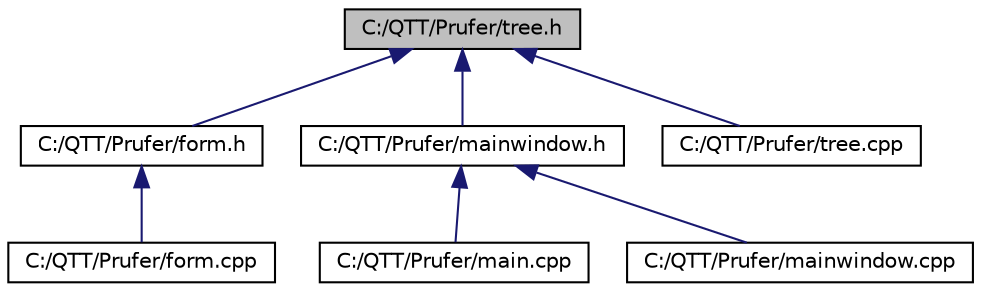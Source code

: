 digraph "C:/QTT/Prufer/tree.h"
{
  edge [fontname="Helvetica",fontsize="10",labelfontname="Helvetica",labelfontsize="10"];
  node [fontname="Helvetica",fontsize="10",shape=record];
  Node3 [label="C:/QTT/Prufer/tree.h",height=0.2,width=0.4,color="black", fillcolor="grey75", style="filled", fontcolor="black"];
  Node3 -> Node4 [dir="back",color="midnightblue",fontsize="10",style="solid"];
  Node4 [label="C:/QTT/Prufer/form.h",height=0.2,width=0.4,color="black", fillcolor="white", style="filled",URL="$form_8h.html"];
  Node4 -> Node5 [dir="back",color="midnightblue",fontsize="10",style="solid"];
  Node5 [label="C:/QTT/Prufer/form.cpp",height=0.2,width=0.4,color="black", fillcolor="white", style="filled",URL="$form_8cpp.html"];
  Node3 -> Node6 [dir="back",color="midnightblue",fontsize="10",style="solid"];
  Node6 [label="C:/QTT/Prufer/mainwindow.h",height=0.2,width=0.4,color="black", fillcolor="white", style="filled",URL="$mainwindow_8h.html"];
  Node6 -> Node7 [dir="back",color="midnightblue",fontsize="10",style="solid"];
  Node7 [label="C:/QTT/Prufer/main.cpp",height=0.2,width=0.4,color="black", fillcolor="white", style="filled",URL="$main_8cpp.html"];
  Node6 -> Node8 [dir="back",color="midnightblue",fontsize="10",style="solid"];
  Node8 [label="C:/QTT/Prufer/mainwindow.cpp",height=0.2,width=0.4,color="black", fillcolor="white", style="filled",URL="$mainwindow_8cpp.html"];
  Node3 -> Node9 [dir="back",color="midnightblue",fontsize="10",style="solid"];
  Node9 [label="C:/QTT/Prufer/tree.cpp",height=0.2,width=0.4,color="black", fillcolor="white", style="filled",URL="$tree_8cpp.html"];
}
